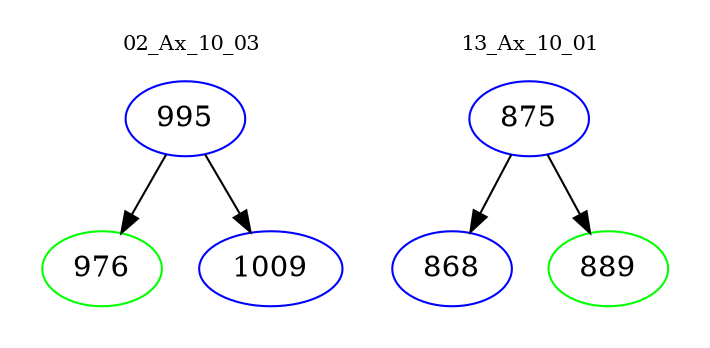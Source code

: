 digraph{
subgraph cluster_0 {
color = white
label = "02_Ax_10_03";
fontsize=10;
T0_995 [label="995", color="blue"]
T0_995 -> T0_976 [color="black"]
T0_976 [label="976", color="green"]
T0_995 -> T0_1009 [color="black"]
T0_1009 [label="1009", color="blue"]
}
subgraph cluster_1 {
color = white
label = "13_Ax_10_01";
fontsize=10;
T1_875 [label="875", color="blue"]
T1_875 -> T1_868 [color="black"]
T1_868 [label="868", color="blue"]
T1_875 -> T1_889 [color="black"]
T1_889 [label="889", color="green"]
}
}
